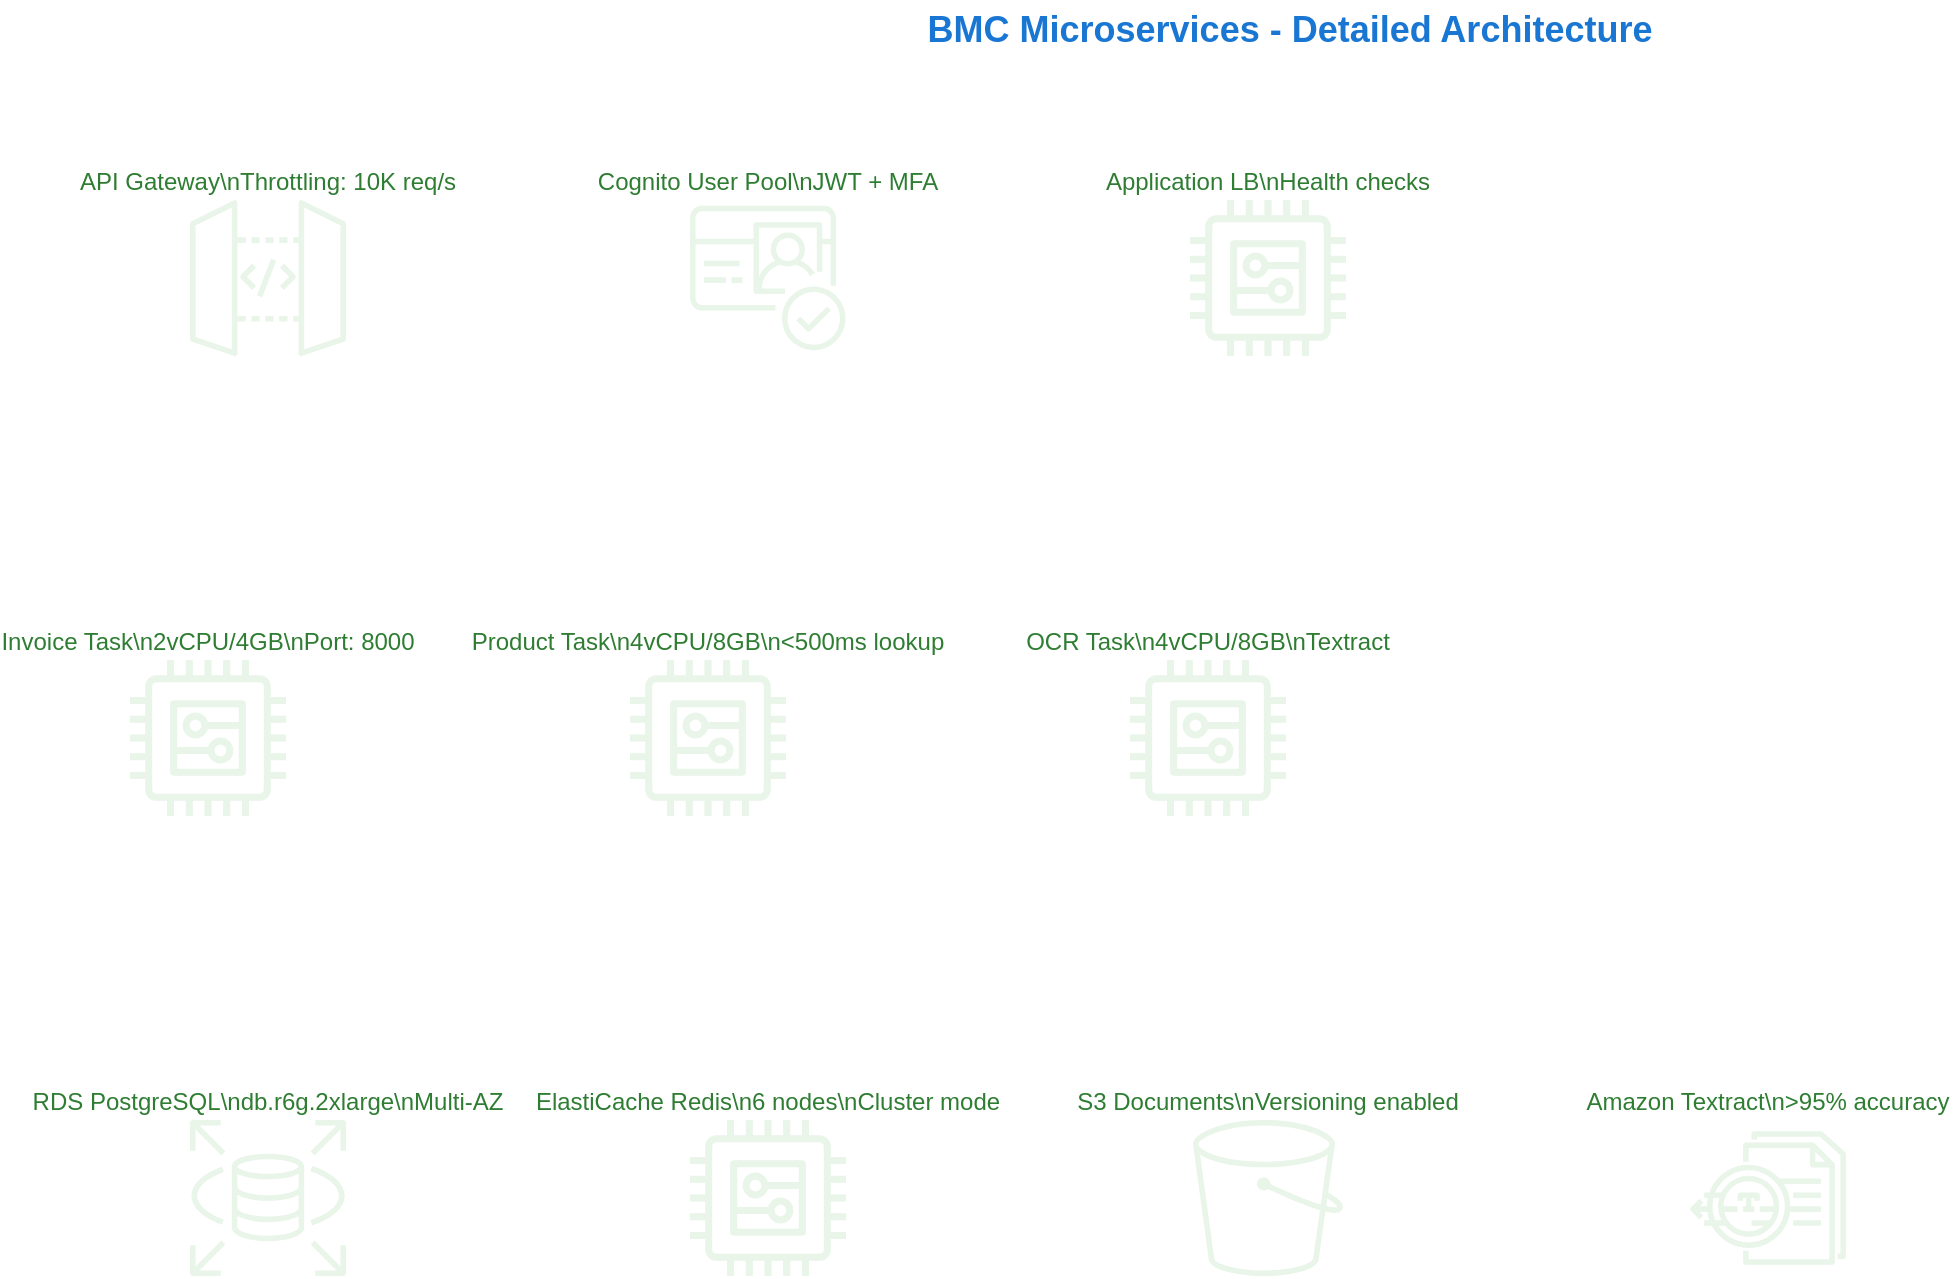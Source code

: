 <?xml version="1.0" encoding="UTF-8"?>
<mxfile version="22.1.11">
  <diagram name="Microservices Architecture" id="simple_diagram">
    <mxGraphModel dx="2500" dy="1600" grid="1" gridSize="10" guides="1" tooltips="1" connect="1" arrows="1" fold="1" page="1" pageScale="1" pageWidth="1400" pageHeight="1000">
      <root>
        <mxCell id="0"/>
        <mxCell id="1" parent="0"/><mxCell id="title_2029" value="BMC Microservices - Detailed Architecture" style="text;html=1;strokeColor=none;fillColor=none;align=center;verticalAlign=middle;whiteSpace=wrap;rounded=0;fontSize=18;fontStyle=1;fontColor=#1976D2;" vertex="1" parent="1">
          <mxGeometry x="400" y="20" width="600" height="30" as="geometry"/>
        </mxCell><mxCell id="api_gateway_2030" value="API Gateway\nThrottling: 10K req/s" style="shape=mxgraph.aws4.api_gateway;labelPosition=bottom;verticalLabelPosition=top;align=center;verticalAlign=bottom;fillColor=#E8F5E8;strokeColor=#4CAF50;fontColor=#2E7D32;" vertex="1" parent="1">
          <mxGeometry x="150" y="120" width="78" height="78" as="geometry"/>
        </mxCell><mxCell id="cognito_2031" value="Cognito User Pool\nJWT + MFA" style="shape=mxgraph.aws4.cognito;labelPosition=bottom;verticalLabelPosition=top;align=center;verticalAlign=bottom;fillColor=#E8F5E8;strokeColor=#4CAF50;fontColor=#2E7D32;" vertex="1" parent="1">
          <mxGeometry x="400" y="120" width="78" height="78" as="geometry"/>
        </mxCell><mxCell id="alb_2032" value="Application LB\nHealth checks" style="shape=mxgraph.aws4.generic;labelPosition=bottom;verticalLabelPosition=top;align=center;verticalAlign=bottom;fillColor=#E8F5E8;strokeColor=#4CAF50;fontColor=#2E7D32;" vertex="1" parent="1">
          <mxGeometry x="650" y="120" width="78" height="78" as="geometry"/>
        </mxCell><mxCell id="invoice_task_2033" value="Invoice Task\n2vCPU/4GB\nPort: 8000" style="shape=mxgraph.aws4.generic;labelPosition=bottom;verticalLabelPosition=top;align=center;verticalAlign=bottom;fillColor=#E8F5E8;strokeColor=#4CAF50;fontColor=#2E7D32;" vertex="1" parent="1">
          <mxGeometry x="120" y="350" width="78" height="78" as="geometry"/>
        </mxCell><mxCell id="product_task_2034" value="Product Task\n4vCPU/8GB\n&lt;500ms lookup" style="shape=mxgraph.aws4.generic;labelPosition=bottom;verticalLabelPosition=top;align=center;verticalAlign=bottom;fillColor=#E8F5E8;strokeColor=#4CAF50;fontColor=#2E7D32;" vertex="1" parent="1">
          <mxGeometry x="370" y="350" width="78" height="78" as="geometry"/>
        </mxCell><mxCell id="ocr_task_2035" value="OCR Task\n4vCPU/8GB\nTextract" style="shape=mxgraph.aws4.generic;labelPosition=bottom;verticalLabelPosition=top;align=center;verticalAlign=bottom;fillColor=#E8F5E8;strokeColor=#4CAF50;fontColor=#2E7D32;" vertex="1" parent="1">
          <mxGeometry x="620" y="350" width="78" height="78" as="geometry"/>
        </mxCell><mxCell id="rds_2036" value="RDS PostgreSQL\ndb.r6g.2xlarge\nMulti-AZ" style="shape=mxgraph.aws4.rds;labelPosition=bottom;verticalLabelPosition=top;align=center;verticalAlign=bottom;fillColor=#E8F5E8;strokeColor=#4CAF50;fontColor=#2E7D32;" vertex="1" parent="1">
          <mxGeometry x="150" y="580" width="78" height="78" as="geometry"/>
        </mxCell><mxCell id="redis_2037" value="ElastiCache Redis\n6 nodes\nCluster mode" style="shape=mxgraph.aws4.generic;labelPosition=bottom;verticalLabelPosition=top;align=center;verticalAlign=bottom;fillColor=#E8F5E8;strokeColor=#4CAF50;fontColor=#2E7D32;" vertex="1" parent="1">
          <mxGeometry x="400" y="580" width="78" height="78" as="geometry"/>
        </mxCell><mxCell id="s3_2038" value="S3 Documents\nVersioning enabled" style="shape=mxgraph.aws4.s3;labelPosition=bottom;verticalLabelPosition=top;align=center;verticalAlign=bottom;fillColor=#E8F5E8;strokeColor=#4CAF50;fontColor=#2E7D32;" vertex="1" parent="1">
          <mxGeometry x="650" y="580" width="78" height="78" as="geometry"/>
        </mxCell><mxCell id="textract_2039" value="Amazon Textract\n&gt;95% accuracy" style="shape=mxgraph.aws4.textract;labelPosition=bottom;verticalLabelPosition=top;align=center;verticalAlign=bottom;fillColor=#E8F5E8;strokeColor=#4CAF50;fontColor=#2E7D32;" vertex="1" parent="1">
          <mxGeometry x="900" y="580" width="78" height="78" as="geometry"/>
        </mxCell><mxCell id="conn_2040" style="edgeStyle=orthogonalEdgeStyle;rounded=0;orthogonalLoop=1;jettySize=auto;html=1;strokeColor=#1976D2;strokeWidth=2;" edge="1" parent="1" source="api_gateway_*" target="cognito_*">
          <mxGeometry relative="1" as="geometry"/>
        </mxCell>
        <mxCell id="label_2041" value="Auth" style="edgeLabel;html=1;align=center;verticalAlign=middle;resizable=0;points=[];fontSize=10;fontColor=#1976D2;" vertex="1" connectable="0" parent="conn_2040">
          <mxGeometry x="-0.1" y="1" relative="1" as="geometry">
            <mxPoint as="offset"/>
          </mxGeometry>
        </mxCell><mxCell id="conn_2042" style="edgeStyle=orthogonalEdgeStyle;rounded=0;orthogonalLoop=1;jettySize=auto;html=1;strokeColor=#1976D2;strokeWidth=2;" edge="1" parent="1" source="cognito_*" target="alb_*">
          <mxGeometry relative="1" as="geometry"/>
        </mxCell>
        <mxCell id="label_2043" value="Authorized" style="edgeLabel;html=1;align=center;verticalAlign=middle;resizable=0;points=[];fontSize=10;fontColor=#1976D2;" vertex="1" connectable="0" parent="conn_2042">
          <mxGeometry x="-0.1" y="1" relative="1" as="geometry">
            <mxPoint as="offset"/>
          </mxGeometry>
        </mxCell><mxCell id="conn_2044" style="edgeStyle=orthogonalEdgeStyle;rounded=0;orthogonalLoop=1;jettySize=auto;html=1;strokeColor=#1976D2;strokeWidth=2;" edge="1" parent="1" source="alb_*" target="invoice_task_*">
          <mxGeometry relative="1" as="geometry"/>
        </mxCell>
        <mxCell id="label_2045" value="Route" style="edgeLabel;html=1;align=center;verticalAlign=middle;resizable=0;points=[];fontSize=10;fontColor=#1976D2;" vertex="1" connectable="0" parent="conn_2044">
          <mxGeometry x="-0.1" y="1" relative="1" as="geometry">
            <mxPoint as="offset"/>
          </mxGeometry>
        </mxCell><mxCell id="conn_2046" style="edgeStyle=orthogonalEdgeStyle;rounded=0;orthogonalLoop=1;jettySize=auto;html=1;strokeColor=#1976D2;strokeWidth=2;" edge="1" parent="1" source="alb_*" target="product_task_*">
          <mxGeometry relative="1" as="geometry"/>
        </mxCell>
        <mxCell id="label_2047" value="Route" style="edgeLabel;html=1;align=center;verticalAlign=middle;resizable=0;points=[];fontSize=10;fontColor=#1976D2;" vertex="1" connectable="0" parent="conn_2046">
          <mxGeometry x="-0.1" y="1" relative="1" as="geometry">
            <mxPoint as="offset"/>
          </mxGeometry>
        </mxCell><mxCell id="conn_2048" style="edgeStyle=orthogonalEdgeStyle;rounded=0;orthogonalLoop=1;jettySize=auto;html=1;strokeColor=#1976D2;strokeWidth=2;" edge="1" parent="1" source="alb_*" target="ocr_task_*">
          <mxGeometry relative="1" as="geometry"/>
        </mxCell>
        <mxCell id="label_2049" value="Route" style="edgeLabel;html=1;align=center;verticalAlign=middle;resizable=0;points=[];fontSize=10;fontColor=#1976D2;" vertex="1" connectable="0" parent="conn_2048">
          <mxGeometry x="-0.1" y="1" relative="1" as="geometry">
            <mxPoint as="offset"/>
          </mxGeometry>
        </mxCell><mxCell id="conn_2050" style="edgeStyle=orthogonalEdgeStyle;rounded=0;orthogonalLoop=1;jettySize=auto;html=1;strokeColor=#1976D2;strokeWidth=2;" edge="1" parent="1" source="invoice_task_*" target="rds_*">
          <mxGeometry relative="1" as="geometry"/>
        </mxCell>
        <mxCell id="label_2051" value="Write" style="edgeLabel;html=1;align=center;verticalAlign=middle;resizable=0;points=[];fontSize=10;fontColor=#1976D2;" vertex="1" connectable="0" parent="conn_2050">
          <mxGeometry x="-0.1" y="1" relative="1" as="geometry">
            <mxPoint as="offset"/>
          </mxGeometry>
        </mxCell><mxCell id="conn_2052" style="edgeStyle=orthogonalEdgeStyle;rounded=0;orthogonalLoop=1;jettySize=auto;html=1;strokeColor=#1976D2;strokeWidth=2;" edge="1" parent="1" source="product_task_*" target="redis_*">
          <mxGeometry relative="1" as="geometry"/>
        </mxCell>
        <mxCell id="label_2053" value="Cache" style="edgeLabel;html=1;align=center;verticalAlign=middle;resizable=0;points=[];fontSize=10;fontColor=#1976D2;" vertex="1" connectable="0" parent="conn_2052">
          <mxGeometry x="-0.1" y="1" relative="1" as="geometry">
            <mxPoint as="offset"/>
          </mxGeometry>
        </mxCell><mxCell id="conn_2054" style="edgeStyle=orthogonalEdgeStyle;rounded=0;orthogonalLoop=1;jettySize=auto;html=1;strokeColor=#1976D2;strokeWidth=2;" edge="1" parent="1" source="product_task_*" target="rds_*">
          <mxGeometry relative="1" as="geometry"/>
        </mxCell>
        <mxCell id="label_2055" value="60M lookup" style="edgeLabel;html=1;align=center;verticalAlign=middle;resizable=0;points=[];fontSize=10;fontColor=#1976D2;" vertex="1" connectable="0" parent="conn_2054">
          <mxGeometry x="-0.1" y="1" relative="1" as="geometry">
            <mxPoint as="offset"/>
          </mxGeometry>
        </mxCell><mxCell id="conn_2056" style="edgeStyle=orthogonalEdgeStyle;rounded=0;orthogonalLoop=1;jettySize=auto;html=1;strokeColor=#1976D2;strokeWidth=2;" edge="1" parent="1" source="ocr_task_*" target="textract_*">
          <mxGeometry relative="1" as="geometry"/>
        </mxCell>
        <mxCell id="label_2057" value="OCR &gt;95%" style="edgeLabel;html=1;align=center;verticalAlign=middle;resizable=0;points=[];fontSize=10;fontColor=#1976D2;" vertex="1" connectable="0" parent="conn_2056">
          <mxGeometry x="-0.1" y="1" relative="1" as="geometry">
            <mxPoint as="offset"/>
          </mxGeometry>
        </mxCell><mxCell id="conn_2058" style="edgeStyle=orthogonalEdgeStyle;rounded=0;orthogonalLoop=1;jettySize=auto;html=1;strokeColor=#1976D2;strokeWidth=2;" edge="1" parent="1" source="ocr_task_*" target="s3_*">
          <mxGeometry relative="1" as="geometry"/>
        </mxCell>
        <mxCell id="label_2059" value="Documents" style="edgeLabel;html=1;align=center;verticalAlign=middle;resizable=0;points=[];fontSize=10;fontColor=#1976D2;" vertex="1" connectable="0" parent="conn_2058">
          <mxGeometry x="-0.1" y="1" relative="1" as="geometry">
            <mxPoint as="offset"/>
          </mxGeometry>
        </mxCell>
      </root>
    </mxGraphModel>
  </diagram>
</mxfile>